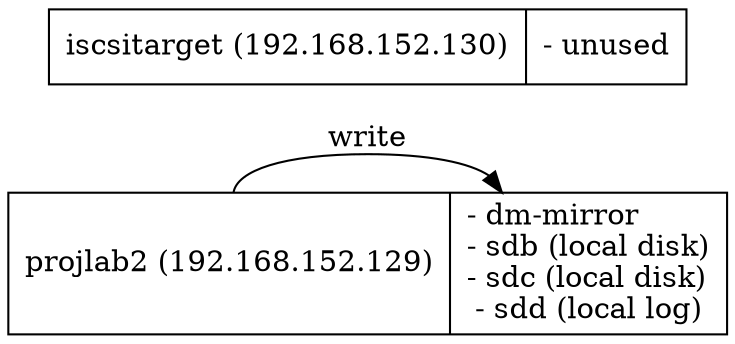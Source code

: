 digraph G {
        node [shape=record]
        m0 [label="{projlab2 (192.168.152.129)\l|- dm-mirror\l- sdb (local disk)\l- sdc (local disk)\l- sdd (local log)}"]
        m1 [label="{iscsitarget (192.168.152.130)\l|- unused}"]
	rankdir=LR
        m0 -> m0 [label="write"]
}
